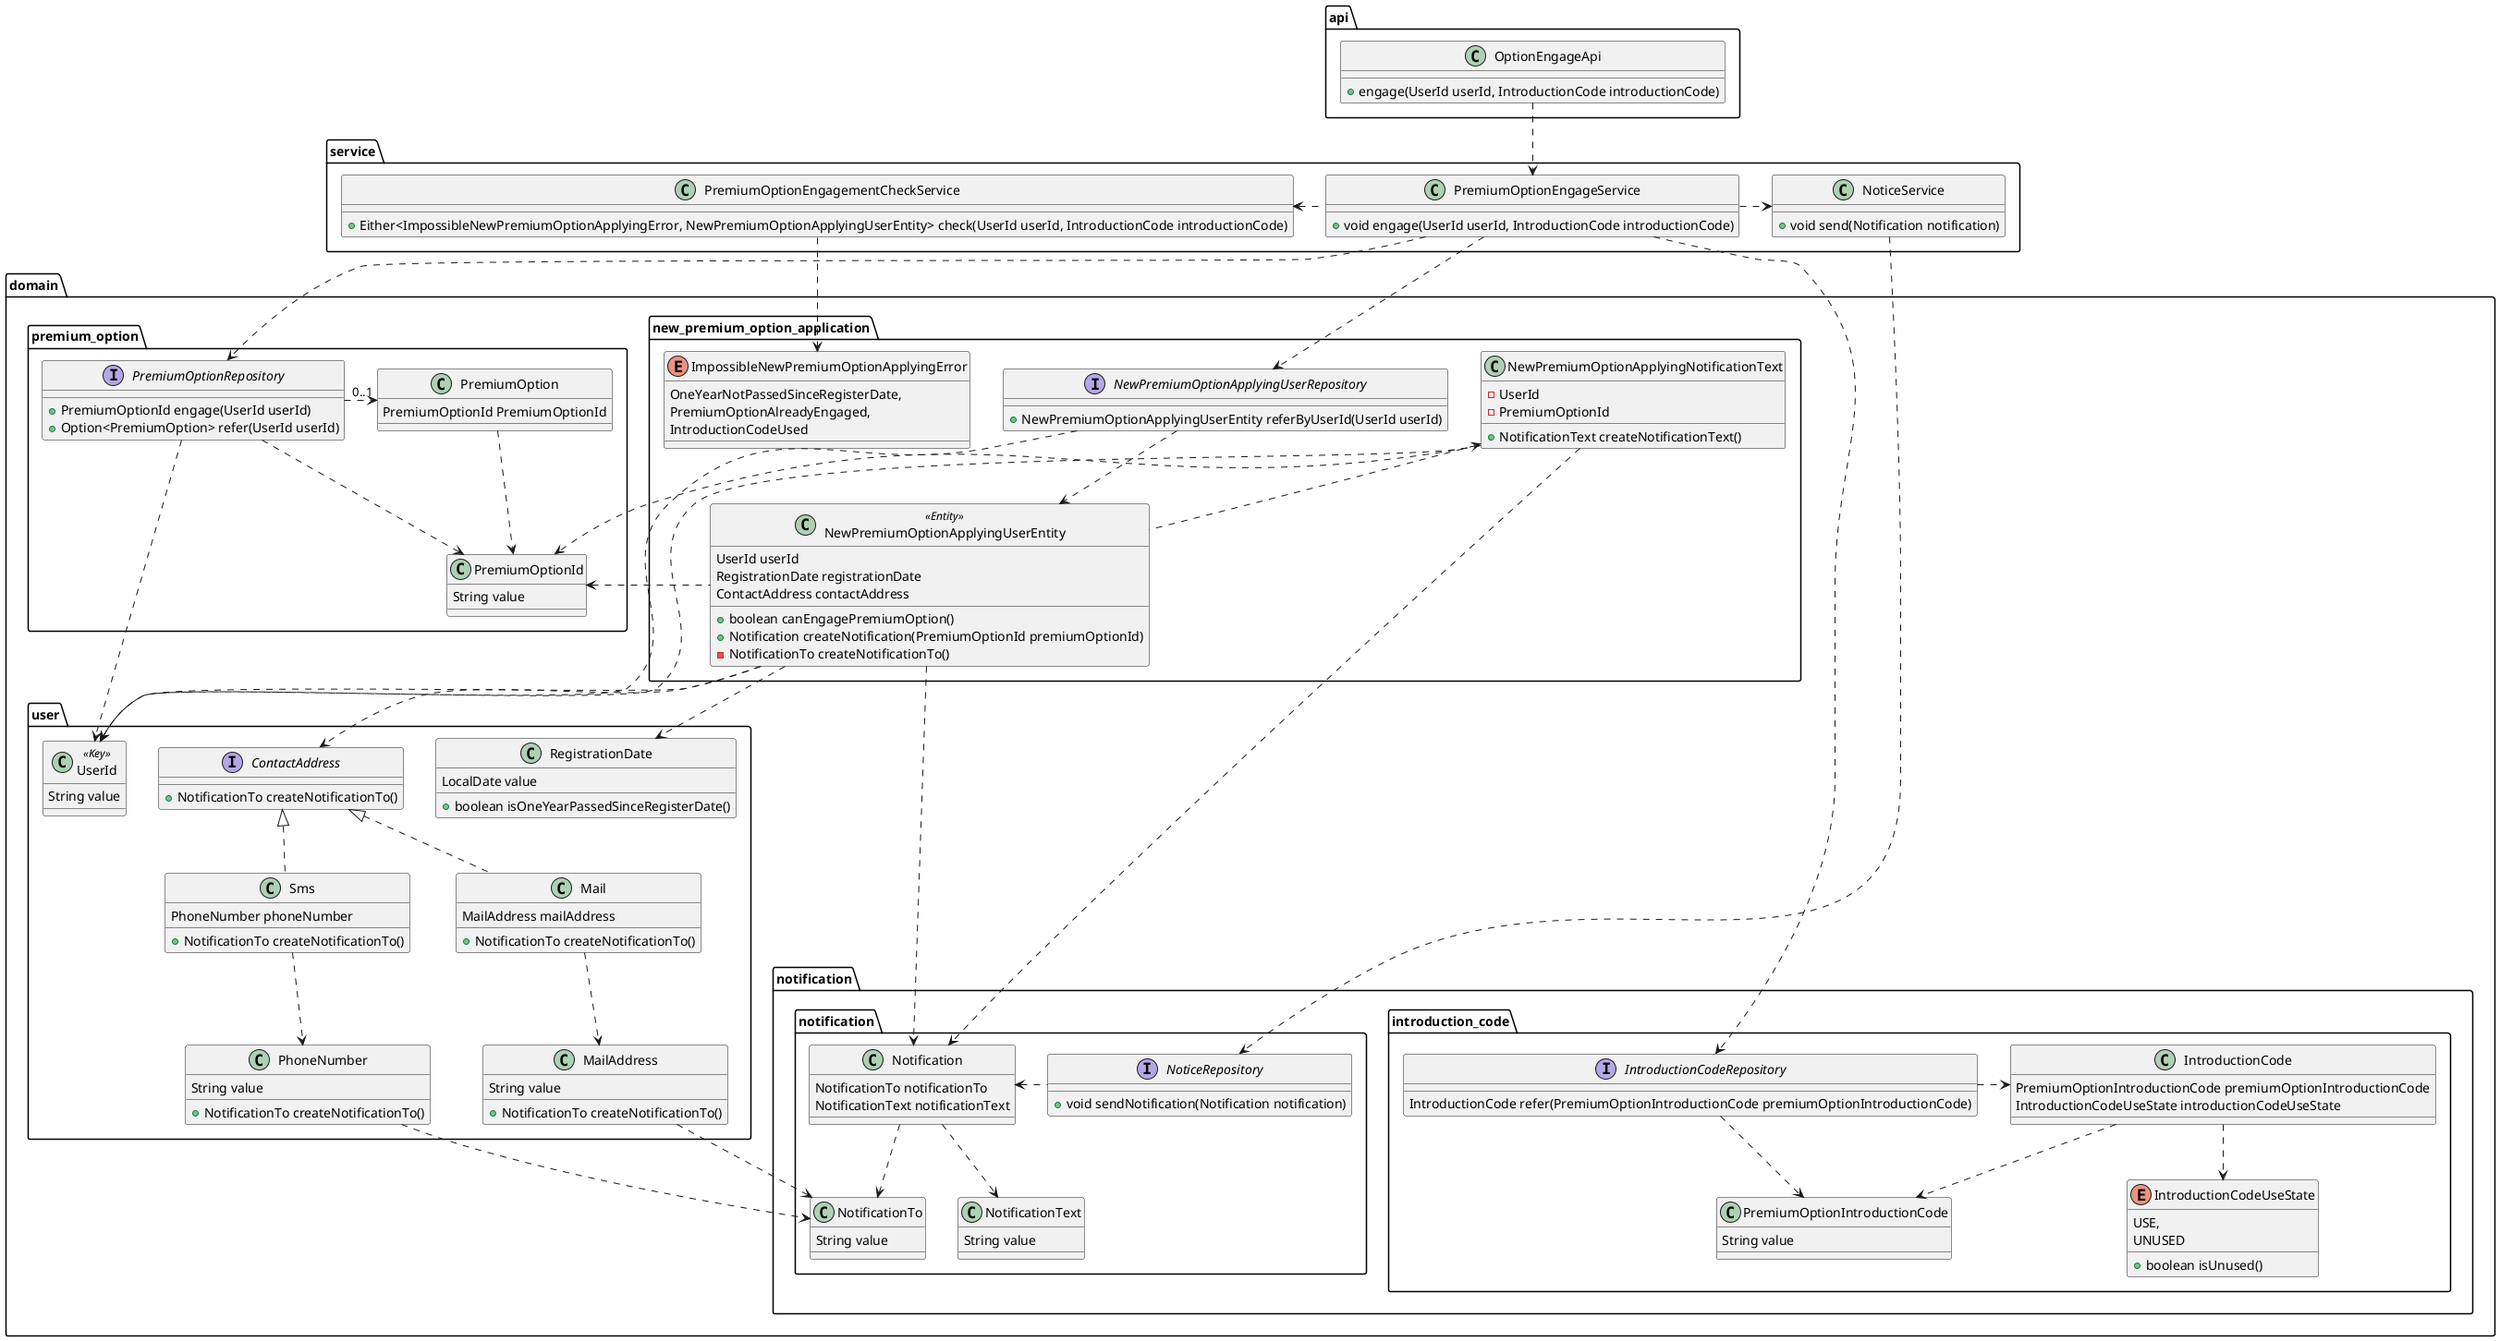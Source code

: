 @startuml
package api{
    class OptionEngageApi{
        + engage(UserId userId, IntroductionCode introductionCode)
    }
}
package service{
    class PremiumOptionEngageService{
    + void engage(UserId userId, IntroductionCode introductionCode)
    }

    class PremiumOptionEngagementCheckService {
        + Either<ImpossibleNewPremiumOptionApplyingError, NewPremiumOptionApplyingUserEntity> check(UserId userId, IntroductionCode introductionCode)
    }

    class NoticeService{
    + void send(Notification notification)
    }
}
OptionEngageApi .down.> PremiumOptionEngageService
PremiumOptionEngageService .right.> NoticeService
PremiumOptionEngageService .left.> PremiumOptionEngagementCheckService

package domain {
package user {
    class UserId <<Key>>{
                String value
    }
    class RegistrationDate{
        LocalDate value
        + boolean isOneYearPassedSinceRegisterDate()
    }
    interface ContactAddress{
                + NotificationTo createNotificationTo()
    }
    class Sms implements ContactAddress{
        PhoneNumber phoneNumber
        + NotificationTo createNotificationTo()
    }
    class PhoneNumber{
        String value
        + NotificationTo createNotificationTo()
    }
    class Mail implements ContactAddress {
        MailAddress mailAddress
        + NotificationTo createNotificationTo()
    }
    class MailAddress{
        String value
        + NotificationTo createNotificationTo()
    }
}
package new_premium_option_application {

        class NewPremiumOptionApplyingUserEntity <<Entity>> {
            UserId userId
            RegistrationDate registrationDate
            ContactAddress contactAddress

            + boolean canEngagePremiumOption()
            + Notification createNotification(PremiumOptionId premiumOptionId)
            - NotificationTo createNotificationTo()
        }

        interface NewPremiumOptionApplyingUserRepository {
        + NewPremiumOptionApplyingUserEntity referByUserId(UserId userId)
        }

        enum ImpossibleNewPremiumOptionApplyingError{
        OneYearNotPassedSinceRegisterDate,
        PremiumOptionAlreadyEngaged,
        IntroductionCodeUsed
        }

        class NewPremiumOptionApplyingNotificationText {
        - UserId
        - PremiumOptionId
        + NotificationText createNotificationText()
        }

        NewPremiumOptionApplyingUserEntity .down.> UserId
        NewPremiumOptionApplyingUserEntity .down.> RegistrationDate

        NewPremiumOptionApplyingUserEntity .down.> ContactAddress
        Sms .down.> PhoneNumber
        Mail .down.> MailAddress
        PremiumOptionEngagementCheckService .down.> ImpossibleNewPremiumOptionApplyingError
        NewPremiumOptionApplyingNotificationText .down.> UserId
        NewPremiumOptionApplyingUserEntity .up.> NewPremiumOptionApplyingNotificationText
        }

    package premium_option {
        class PremiumOption{
            PremiumOptionId PremiumOptionId
        }

        class PremiumOptionId{
            String value
        }
        interface PremiumOptionRepository {
        + PremiumOptionId engage(UserId userId)
        + Option<PremiumOption> refer(UserId userId)
        }
    }
    PremiumOption .down.> PremiumOptionId
    PremiumOptionRepository .down.> UserId
    PremiumOptionRepository .down.> PremiumOptionId
    PremiumOptionRepository .right.>  "0..1" PremiumOption
    NewPremiumOptionApplyingNotificationText .down.> PremiumOptionId
    NewPremiumOptionApplyingUserEntity .left.> PremiumOptionId



    package notification{
    package notification{
            class Notification{
                NotificationTo notificationTo
                NotificationText notificationText
            }
            class NotificationTo {
                String value
            }

            class NotificationText {
                String value
            }

            interface NoticeRepository {
                + void sendNotification(Notification notification)
            }

            MailAddress .down.> NotificationTo
            PhoneNumber .down.> NotificationTo
            Notification .down.> NotificationTo
            Notification .down.> NotificationText
            NewPremiumOptionApplyingUserEntity .down.> Notification
            NewPremiumOptionApplyingNotificationText .down.> Notification
        }

    package introduction_code{
        class IntroductionCode{
            PremiumOptionIntroductionCode premiumOptionIntroductionCode
            IntroductionCodeUseState introductionCodeUseState
        }
        class PremiumOptionIntroductionCode {
            String value
        }
        enum IntroductionCodeUseState{
            USE,
            UNUSED
            + boolean isUnused()
        }

        interface IntroductionCodeRepository {
        IntroductionCode refer(PremiumOptionIntroductionCode premiumOptionIntroductionCode)
        }
        IntroductionCodeRepository .right.> IntroductionCode
        IntroductionCodeRepository ..> PremiumOptionIntroductionCode
    }
    PremiumOptionEngageService .down.> IntroductionCodeRepository


    NewPremiumOptionApplyingUserRepository .down.> UserId
    NewPremiumOptionApplyingUserRepository .down.> NewPremiumOptionApplyingUserEntity

    IntroductionCode .down.> PremiumOptionIntroductionCode
    IntroductionCode .down.> IntroductionCodeUseState
}
PremiumOptionEngageService .down.> NewPremiumOptionApplyingUserRepository
NoticeService .down.> NoticeRepository
NoticeRepository .left.> Notification
PremiumOptionEngageService .down.> PremiumOptionRepository

@enduml
